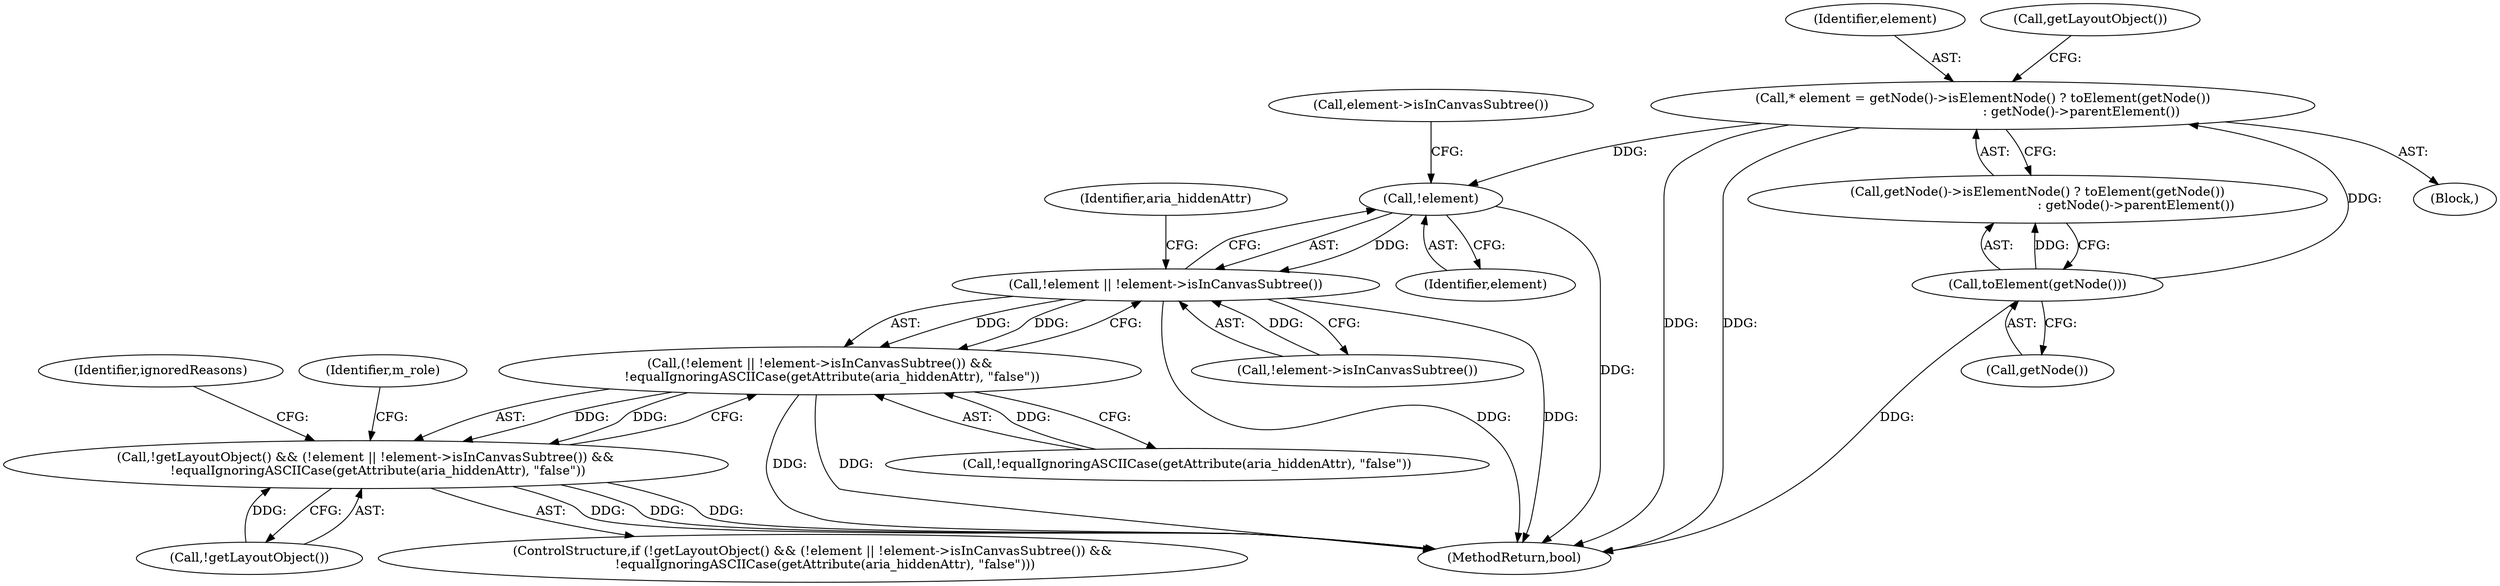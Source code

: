 digraph "0_Chrome_d27468a832d5316884bd02f459cbf493697fd7e1_9@pointer" {
"1000170" [label="(Call,!element)"];
"1000157" [label="(Call,* element = getNode()->isElementNode() ? toElement(getNode())\n                                                 : getNode()->parentElement())"];
"1000161" [label="(Call,toElement(getNode()))"];
"1000169" [label="(Call,!element || !element->isInCanvasSubtree())"];
"1000168" [label="(Call,(!element || !element->isInCanvasSubtree()) &&\n      !equalIgnoringASCIICase(getAttribute(aria_hiddenAttr), \"false\"))"];
"1000165" [label="(Call,!getLayoutObject() && (!element || !element->isInCanvasSubtree()) &&\n      !equalIgnoringASCIICase(getAttribute(aria_hiddenAttr), \"false\"))"];
"1000161" [label="(Call,toElement(getNode()))"];
"1000164" [label="(ControlStructure,if (!getLayoutObject() && (!element || !element->isInCanvasSubtree()) &&\n      !equalIgnoringASCIICase(getAttribute(aria_hiddenAttr), \"false\")))"];
"1000170" [label="(Call,!element)"];
"1000165" [label="(Call,!getLayoutObject() && (!element || !element->isInCanvasSubtree()) &&\n      !equalIgnoringASCIICase(getAttribute(aria_hiddenAttr), \"false\"))"];
"1000159" [label="(Call,getNode()->isElementNode() ? toElement(getNode())\n                                                 : getNode()->parentElement())"];
"1000201" [label="(MethodReturn,bool)"];
"1000173" [label="(Call,element->isInCanvasSubtree())"];
"1000157" [label="(Call,* element = getNode()->isElementNode() ? toElement(getNode())\n                                                 : getNode()->parentElement())"];
"1000177" [label="(Identifier,aria_hiddenAttr)"];
"1000158" [label="(Identifier,element)"];
"1000189" [label="(Identifier,m_role)"];
"1000181" [label="(Identifier,ignoredReasons)"];
"1000167" [label="(Call,getLayoutObject())"];
"1000162" [label="(Call,getNode())"];
"1000169" [label="(Call,!element || !element->isInCanvasSubtree())"];
"1000171" [label="(Identifier,element)"];
"1000102" [label="(Block,)"];
"1000168" [label="(Call,(!element || !element->isInCanvasSubtree()) &&\n      !equalIgnoringASCIICase(getAttribute(aria_hiddenAttr), \"false\"))"];
"1000166" [label="(Call,!getLayoutObject())"];
"1000172" [label="(Call,!element->isInCanvasSubtree())"];
"1000174" [label="(Call,!equalIgnoringASCIICase(getAttribute(aria_hiddenAttr), \"false\"))"];
"1000170" -> "1000169"  [label="AST: "];
"1000170" -> "1000171"  [label="CFG: "];
"1000171" -> "1000170"  [label="AST: "];
"1000173" -> "1000170"  [label="CFG: "];
"1000169" -> "1000170"  [label="CFG: "];
"1000170" -> "1000201"  [label="DDG: "];
"1000170" -> "1000169"  [label="DDG: "];
"1000157" -> "1000170"  [label="DDG: "];
"1000157" -> "1000102"  [label="AST: "];
"1000157" -> "1000159"  [label="CFG: "];
"1000158" -> "1000157"  [label="AST: "];
"1000159" -> "1000157"  [label="AST: "];
"1000167" -> "1000157"  [label="CFG: "];
"1000157" -> "1000201"  [label="DDG: "];
"1000157" -> "1000201"  [label="DDG: "];
"1000161" -> "1000157"  [label="DDG: "];
"1000161" -> "1000159"  [label="AST: "];
"1000161" -> "1000162"  [label="CFG: "];
"1000162" -> "1000161"  [label="AST: "];
"1000159" -> "1000161"  [label="CFG: "];
"1000161" -> "1000201"  [label="DDG: "];
"1000161" -> "1000159"  [label="DDG: "];
"1000169" -> "1000168"  [label="AST: "];
"1000169" -> "1000172"  [label="CFG: "];
"1000172" -> "1000169"  [label="AST: "];
"1000177" -> "1000169"  [label="CFG: "];
"1000168" -> "1000169"  [label="CFG: "];
"1000169" -> "1000201"  [label="DDG: "];
"1000169" -> "1000201"  [label="DDG: "];
"1000169" -> "1000168"  [label="DDG: "];
"1000169" -> "1000168"  [label="DDG: "];
"1000172" -> "1000169"  [label="DDG: "];
"1000168" -> "1000165"  [label="AST: "];
"1000168" -> "1000174"  [label="CFG: "];
"1000174" -> "1000168"  [label="AST: "];
"1000165" -> "1000168"  [label="CFG: "];
"1000168" -> "1000201"  [label="DDG: "];
"1000168" -> "1000201"  [label="DDG: "];
"1000168" -> "1000165"  [label="DDG: "];
"1000168" -> "1000165"  [label="DDG: "];
"1000174" -> "1000168"  [label="DDG: "];
"1000165" -> "1000164"  [label="AST: "];
"1000165" -> "1000166"  [label="CFG: "];
"1000166" -> "1000165"  [label="AST: "];
"1000181" -> "1000165"  [label="CFG: "];
"1000189" -> "1000165"  [label="CFG: "];
"1000165" -> "1000201"  [label="DDG: "];
"1000165" -> "1000201"  [label="DDG: "];
"1000165" -> "1000201"  [label="DDG: "];
"1000166" -> "1000165"  [label="DDG: "];
}
